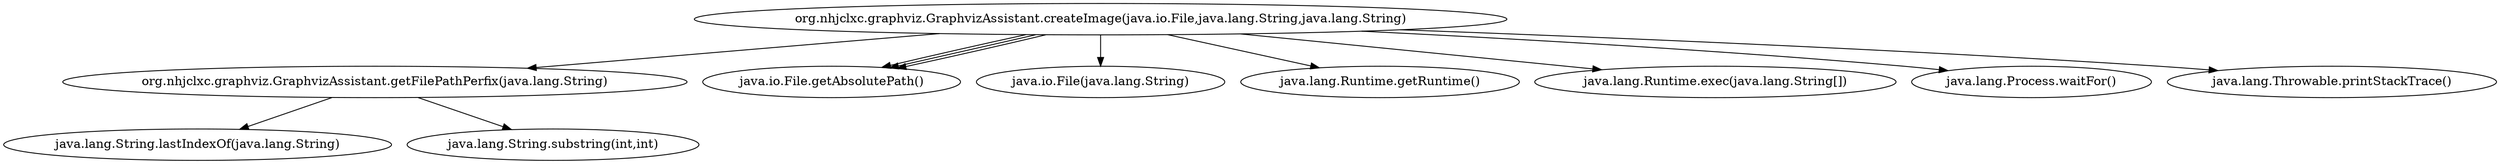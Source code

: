 digraph "org.nhjclxc.graphviz.GraphvizAssistant.createImage(java.io.File,java.lang.String,java.lang.String)" {
"org.nhjclxc.graphviz.GraphvizAssistant.getFilePathPerfix(java.lang.String)" -> "java.lang.String.lastIndexOf(java.lang.String)";

"org.nhjclxc.graphviz.GraphvizAssistant.getFilePathPerfix(java.lang.String)" -> "java.lang.String.substring(int,int)";

"org.nhjclxc.graphviz.GraphvizAssistant.createImage(java.io.File,java.lang.String,java.lang.String)" -> "org.nhjclxc.graphviz.GraphvizAssistant.getFilePathPerfix(java.lang.String)";

"org.nhjclxc.graphviz.GraphvizAssistant.createImage(java.io.File,java.lang.String,java.lang.String)" -> "java.io.File.getAbsolutePath()";

"org.nhjclxc.graphviz.GraphvizAssistant.createImage(java.io.File,java.lang.String,java.lang.String)" -> "java.io.File(java.lang.String)";

"org.nhjclxc.graphviz.GraphvizAssistant.createImage(java.io.File,java.lang.String,java.lang.String)" -> "java.lang.Runtime.getRuntime()";

"org.nhjclxc.graphviz.GraphvizAssistant.createImage(java.io.File,java.lang.String,java.lang.String)" -> "java.io.File.getAbsolutePath()";

"org.nhjclxc.graphviz.GraphvizAssistant.createImage(java.io.File,java.lang.String,java.lang.String)" -> "java.io.File.getAbsolutePath()";

"org.nhjclxc.graphviz.GraphvizAssistant.createImage(java.io.File,java.lang.String,java.lang.String)" -> "java.lang.Runtime.exec(java.lang.String[])";

"org.nhjclxc.graphviz.GraphvizAssistant.createImage(java.io.File,java.lang.String,java.lang.String)" -> "java.lang.Process.waitFor()";

"org.nhjclxc.graphviz.GraphvizAssistant.createImage(java.io.File,java.lang.String,java.lang.String)" -> "java.lang.Throwable.printStackTrace()";

}